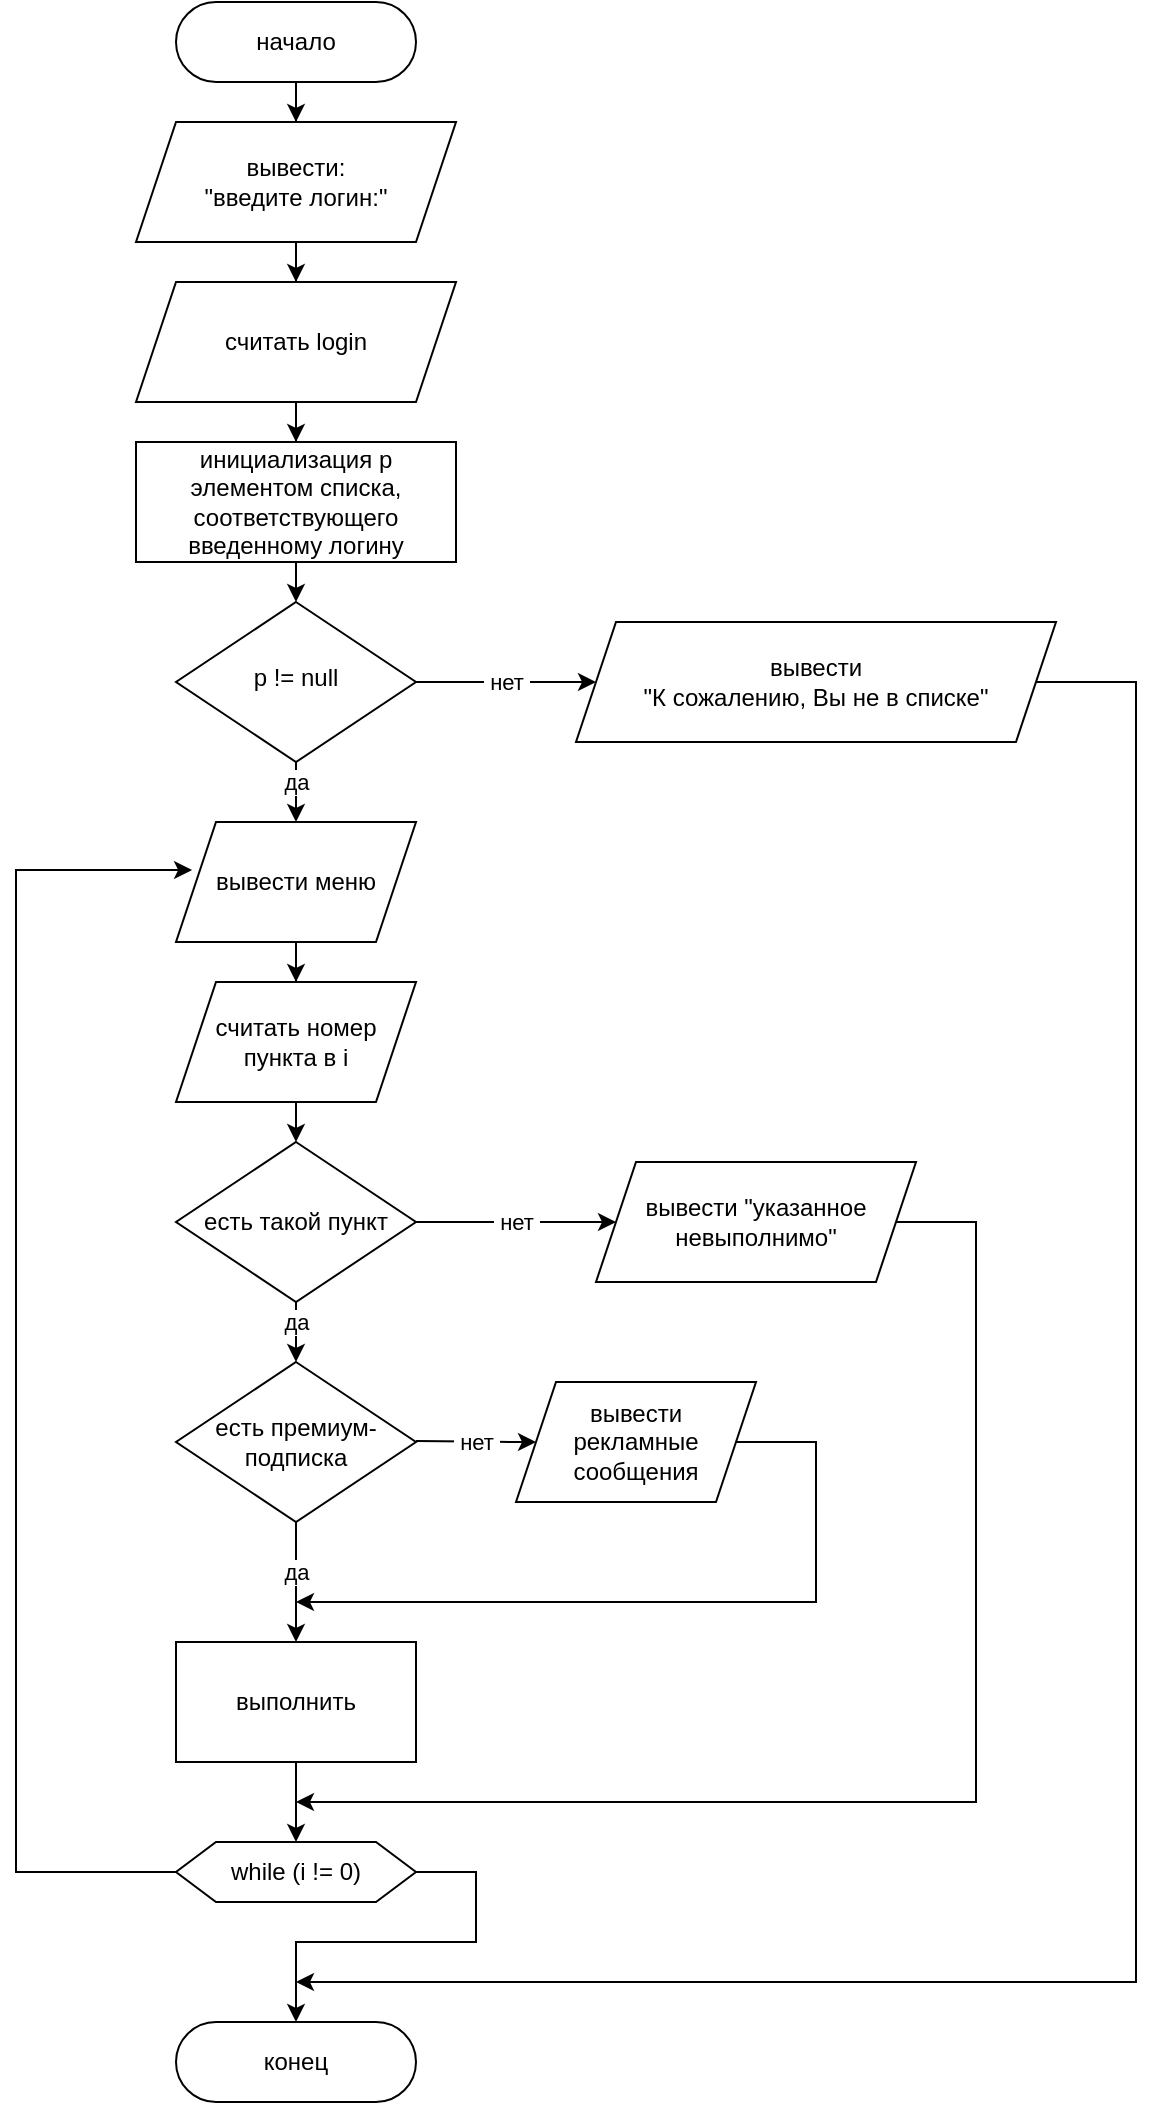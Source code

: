 <mxfile version="14.4.2" type="github">
  <diagram id="C5RBs43oDa-KdzZeNtuy" name="Page-1">
    <mxGraphModel dx="1360" dy="834" grid="1" gridSize="10" guides="1" tooltips="1" connect="1" arrows="1" fold="1" page="1" pageScale="1" pageWidth="827" pageHeight="1169" math="0" shadow="0">
      <root>
        <mxCell id="WIyWlLk6GJQsqaUBKTNV-0" />
        <mxCell id="WIyWlLk6GJQsqaUBKTNV-1" parent="WIyWlLk6GJQsqaUBKTNV-0" />
        <mxCell id="WIyWlLk6GJQsqaUBKTNV-3" value="начало" style="rounded=1;whiteSpace=wrap;html=1;fontSize=12;glass=0;strokeWidth=1;shadow=0;arcSize=50;" parent="WIyWlLk6GJQsqaUBKTNV-1" vertex="1">
          <mxGeometry x="160" y="80" width="120" height="40" as="geometry" />
        </mxCell>
        <mxCell id="WIyWlLk6GJQsqaUBKTNV-6" value="p != null" style="rhombus;whiteSpace=wrap;html=1;shadow=0;fontFamily=Helvetica;fontSize=12;align=center;strokeWidth=1;spacing=6;spacingTop=-4;" parent="WIyWlLk6GJQsqaUBKTNV-1" vertex="1">
          <mxGeometry x="160" y="380" width="120" height="80" as="geometry" />
        </mxCell>
        <mxCell id="WIyWlLk6GJQsqaUBKTNV-11" value="конец" style="rounded=1;whiteSpace=wrap;html=1;fontSize=12;glass=0;strokeWidth=1;shadow=0;arcSize=50;" parent="WIyWlLk6GJQsqaUBKTNV-1" vertex="1">
          <mxGeometry x="160" y="1090" width="120" height="40" as="geometry" />
        </mxCell>
        <mxCell id="_gr6Upn1tPUoESkPQy8E-13" value="" style="edgeStyle=orthogonalEdgeStyle;rounded=0;orthogonalLoop=1;jettySize=auto;html=1;" edge="1" parent="WIyWlLk6GJQsqaUBKTNV-1" source="_gr6Upn1tPUoESkPQy8E-0" target="_gr6Upn1tPUoESkPQy8E-2">
          <mxGeometry relative="1" as="geometry" />
        </mxCell>
        <mxCell id="_gr6Upn1tPUoESkPQy8E-0" value="вывести: &lt;br&gt;&quot;введите логин:&quot;" style="shape=parallelogram;perimeter=parallelogramPerimeter;whiteSpace=wrap;html=1;fixedSize=1;" vertex="1" parent="WIyWlLk6GJQsqaUBKTNV-1">
          <mxGeometry x="140" y="140" width="160" height="60" as="geometry" />
        </mxCell>
        <mxCell id="_gr6Upn1tPUoESkPQy8E-1" value="" style="rounded=0;html=1;jettySize=auto;orthogonalLoop=1;fontSize=11;endArrow=classic;endFill=1;endSize=6;strokeWidth=1;shadow=0;labelBackgroundColor=none;edgeStyle=orthogonalEdgeStyle;" edge="1" parent="WIyWlLk6GJQsqaUBKTNV-1" source="WIyWlLk6GJQsqaUBKTNV-3" target="_gr6Upn1tPUoESkPQy8E-0">
          <mxGeometry relative="1" as="geometry">
            <mxPoint x="220" y="120" as="sourcePoint" />
            <mxPoint x="220" y="240" as="targetPoint" />
          </mxGeometry>
        </mxCell>
        <mxCell id="_gr6Upn1tPUoESkPQy8E-14" value="" style="edgeStyle=orthogonalEdgeStyle;rounded=0;orthogonalLoop=1;jettySize=auto;html=1;" edge="1" parent="WIyWlLk6GJQsqaUBKTNV-1" source="_gr6Upn1tPUoESkPQy8E-2" target="_gr6Upn1tPUoESkPQy8E-3">
          <mxGeometry relative="1" as="geometry" />
        </mxCell>
        <mxCell id="_gr6Upn1tPUoESkPQy8E-2" value="считать login" style="shape=parallelogram;perimeter=parallelogramPerimeter;whiteSpace=wrap;html=1;fixedSize=1;" vertex="1" parent="WIyWlLk6GJQsqaUBKTNV-1">
          <mxGeometry x="140" y="220" width="160" height="60" as="geometry" />
        </mxCell>
        <mxCell id="_gr6Upn1tPUoESkPQy8E-15" value="" style="edgeStyle=none;rounded=0;orthogonalLoop=1;jettySize=auto;html=1;endArrow=classic;endFill=1;endSize=6;" edge="1" parent="WIyWlLk6GJQsqaUBKTNV-1" source="_gr6Upn1tPUoESkPQy8E-3" target="WIyWlLk6GJQsqaUBKTNV-6">
          <mxGeometry relative="1" as="geometry" />
        </mxCell>
        <mxCell id="_gr6Upn1tPUoESkPQy8E-3" value="инициализация p элементом списка, соответствующего введенному логину" style="rounded=0;whiteSpace=wrap;html=1;" vertex="1" parent="WIyWlLk6GJQsqaUBKTNV-1">
          <mxGeometry x="140" y="300" width="160" height="60" as="geometry" />
        </mxCell>
        <mxCell id="_gr6Upn1tPUoESkPQy8E-49" style="edgeStyle=none;rounded=0;sketch=0;orthogonalLoop=1;jettySize=auto;html=1;shadow=0;endArrow=classic;endFill=1;endSize=6;" edge="1" parent="WIyWlLk6GJQsqaUBKTNV-1" source="_gr6Upn1tPUoESkPQy8E-4">
          <mxGeometry relative="1" as="geometry">
            <mxPoint x="220" y="1070" as="targetPoint" />
            <Array as="points">
              <mxPoint x="640" y="420" />
              <mxPoint x="640" y="1070" />
            </Array>
          </mxGeometry>
        </mxCell>
        <mxCell id="_gr6Upn1tPUoESkPQy8E-4" value="вывести &lt;br&gt;&quot;К сожалению, Вы не в списке&quot;" style="shape=parallelogram;perimeter=parallelogramPerimeter;whiteSpace=wrap;html=1;fixedSize=1;" vertex="1" parent="WIyWlLk6GJQsqaUBKTNV-1">
          <mxGeometry x="360" y="390" width="240" height="60" as="geometry" />
        </mxCell>
        <mxCell id="_gr6Upn1tPUoESkPQy8E-10" value="" style="edgeStyle=orthogonalEdgeStyle;rounded=0;orthogonalLoop=1;jettySize=auto;html=1;" edge="1" parent="WIyWlLk6GJQsqaUBKTNV-1" source="_gr6Upn1tPUoESkPQy8E-6" target="_gr6Upn1tPUoESkPQy8E-9">
          <mxGeometry relative="1" as="geometry" />
        </mxCell>
        <mxCell id="_gr6Upn1tPUoESkPQy8E-6" value="вывести меню" style="shape=parallelogram;perimeter=parallelogramPerimeter;whiteSpace=wrap;html=1;fixedSize=1;" vertex="1" parent="WIyWlLk6GJQsqaUBKTNV-1">
          <mxGeometry x="160" y="490" width="120" height="60" as="geometry" />
        </mxCell>
        <mxCell id="_gr6Upn1tPUoESkPQy8E-26" value="" style="edgeStyle=none;rounded=0;sketch=0;orthogonalLoop=1;jettySize=auto;html=1;shadow=0;endArrow=classic;endFill=1;endSize=6;" edge="1" parent="WIyWlLk6GJQsqaUBKTNV-1" source="_gr6Upn1tPUoESkPQy8E-9" target="_gr6Upn1tPUoESkPQy8E-25">
          <mxGeometry relative="1" as="geometry" />
        </mxCell>
        <mxCell id="_gr6Upn1tPUoESkPQy8E-9" value="считать номер пункта в i" style="shape=parallelogram;perimeter=parallelogramPerimeter;whiteSpace=wrap;html=1;fixedSize=1;" vertex="1" parent="WIyWlLk6GJQsqaUBKTNV-1">
          <mxGeometry x="160" y="570" width="120" height="60" as="geometry" />
        </mxCell>
        <mxCell id="_gr6Upn1tPUoESkPQy8E-21" value="" style="endArrow=classic;html=1;shadow=0;" edge="1" parent="WIyWlLk6GJQsqaUBKTNV-1" target="_gr6Upn1tPUoESkPQy8E-4">
          <mxGeometry relative="1" as="geometry">
            <mxPoint x="280" y="420" as="sourcePoint" />
            <mxPoint x="370" y="420" as="targetPoint" />
            <Array as="points">
              <mxPoint x="370" y="420" />
            </Array>
          </mxGeometry>
        </mxCell>
        <mxCell id="_gr6Upn1tPUoESkPQy8E-22" value="&amp;nbsp;нет&amp;nbsp;" style="edgeLabel;resizable=0;html=1;align=center;verticalAlign=middle;" connectable="0" vertex="1" parent="_gr6Upn1tPUoESkPQy8E-21">
          <mxGeometry relative="1" as="geometry" />
        </mxCell>
        <mxCell id="_gr6Upn1tPUoESkPQy8E-23" value="" style="endArrow=classic;html=1;shadow=0;entryX=0.5;entryY=0;entryDx=0;entryDy=0;" edge="1" parent="WIyWlLk6GJQsqaUBKTNV-1" target="_gr6Upn1tPUoESkPQy8E-6">
          <mxGeometry relative="1" as="geometry">
            <mxPoint x="220" y="460" as="sourcePoint" />
            <mxPoint x="320" y="460" as="targetPoint" />
          </mxGeometry>
        </mxCell>
        <mxCell id="_gr6Upn1tPUoESkPQy8E-24" value="&amp;nbsp;да&amp;nbsp;" style="edgeLabel;resizable=0;html=1;align=center;verticalAlign=middle;" connectable="0" vertex="1" parent="_gr6Upn1tPUoESkPQy8E-23">
          <mxGeometry relative="1" as="geometry">
            <mxPoint y="-5" as="offset" />
          </mxGeometry>
        </mxCell>
        <mxCell id="_gr6Upn1tPUoESkPQy8E-25" value="есть такой пункт" style="rhombus;whiteSpace=wrap;html=1;" vertex="1" parent="WIyWlLk6GJQsqaUBKTNV-1">
          <mxGeometry x="160" y="650" width="120" height="80" as="geometry" />
        </mxCell>
        <mxCell id="_gr6Upn1tPUoESkPQy8E-27" value="" style="endArrow=classic;html=1;shadow=0;exitX=1;exitY=0.5;exitDx=0;exitDy=0;" edge="1" parent="WIyWlLk6GJQsqaUBKTNV-1" source="_gr6Upn1tPUoESkPQy8E-25" target="_gr6Upn1tPUoESkPQy8E-29">
          <mxGeometry relative="1" as="geometry">
            <mxPoint x="280" y="709.5" as="sourcePoint" />
            <mxPoint x="380" y="709.5" as="targetPoint" />
          </mxGeometry>
        </mxCell>
        <mxCell id="_gr6Upn1tPUoESkPQy8E-28" value="&amp;nbsp;нет&amp;nbsp;" style="edgeLabel;resizable=0;html=1;align=center;verticalAlign=middle;" connectable="0" vertex="1" parent="_gr6Upn1tPUoESkPQy8E-27">
          <mxGeometry relative="1" as="geometry" />
        </mxCell>
        <mxCell id="_gr6Upn1tPUoESkPQy8E-45" style="edgeStyle=none;rounded=0;sketch=0;orthogonalLoop=1;jettySize=auto;html=1;shadow=0;endArrow=classic;endFill=1;endSize=6;exitX=1;exitY=0.5;exitDx=0;exitDy=0;" edge="1" parent="WIyWlLk6GJQsqaUBKTNV-1" source="_gr6Upn1tPUoESkPQy8E-29">
          <mxGeometry relative="1" as="geometry">
            <mxPoint x="220" y="980" as="targetPoint" />
            <Array as="points">
              <mxPoint x="560" y="690" />
              <mxPoint x="560" y="980" />
            </Array>
          </mxGeometry>
        </mxCell>
        <mxCell id="_gr6Upn1tPUoESkPQy8E-29" value="вывести &quot;указанное невыполнимо&quot;" style="shape=parallelogram;perimeter=parallelogramPerimeter;whiteSpace=wrap;html=1;fixedSize=1;" vertex="1" parent="WIyWlLk6GJQsqaUBKTNV-1">
          <mxGeometry x="370" y="660" width="160" height="60" as="geometry" />
        </mxCell>
        <mxCell id="_gr6Upn1tPUoESkPQy8E-30" value="" style="endArrow=classic;html=1;shadow=0;entryX=0.5;entryY=0;entryDx=0;entryDy=0;exitX=0.5;exitY=1;exitDx=0;exitDy=0;" edge="1" parent="WIyWlLk6GJQsqaUBKTNV-1" source="_gr6Upn1tPUoESkPQy8E-25" target="_gr6Upn1tPUoESkPQy8E-33">
          <mxGeometry relative="1" as="geometry">
            <mxPoint x="219.5" y="750" as="sourcePoint" />
            <mxPoint x="220" y="830" as="targetPoint" />
          </mxGeometry>
        </mxCell>
        <mxCell id="_gr6Upn1tPUoESkPQy8E-31" value="&amp;nbsp;да&amp;nbsp;" style="edgeLabel;resizable=0;html=1;align=center;verticalAlign=middle;" connectable="0" vertex="1" parent="_gr6Upn1tPUoESkPQy8E-30">
          <mxGeometry relative="1" as="geometry">
            <mxPoint y="-5" as="offset" />
          </mxGeometry>
        </mxCell>
        <mxCell id="_gr6Upn1tPUoESkPQy8E-44" value="" style="edgeStyle=none;rounded=0;sketch=0;orthogonalLoop=1;jettySize=auto;html=1;shadow=0;endArrow=classic;endFill=1;endSize=6;" edge="1" parent="WIyWlLk6GJQsqaUBKTNV-1" source="_gr6Upn1tPUoESkPQy8E-32" target="_gr6Upn1tPUoESkPQy8E-42">
          <mxGeometry relative="1" as="geometry" />
        </mxCell>
        <mxCell id="_gr6Upn1tPUoESkPQy8E-32" value="выполнить" style="rounded=0;whiteSpace=wrap;html=1;" vertex="1" parent="WIyWlLk6GJQsqaUBKTNV-1">
          <mxGeometry x="160" y="900" width="120" height="60" as="geometry" />
        </mxCell>
        <mxCell id="_gr6Upn1tPUoESkPQy8E-33" value="есть премиум-подписка" style="rhombus;whiteSpace=wrap;html=1;" vertex="1" parent="WIyWlLk6GJQsqaUBKTNV-1">
          <mxGeometry x="160" y="760" width="120" height="80" as="geometry" />
        </mxCell>
        <mxCell id="_gr6Upn1tPUoESkPQy8E-41" style="edgeStyle=none;rounded=0;sketch=0;orthogonalLoop=1;jettySize=auto;html=1;shadow=0;endArrow=classic;endFill=1;endSize=6;exitX=1;exitY=0.5;exitDx=0;exitDy=0;" edge="1" parent="WIyWlLk6GJQsqaUBKTNV-1" source="_gr6Upn1tPUoESkPQy8E-35">
          <mxGeometry relative="1" as="geometry">
            <mxPoint x="220" y="880" as="targetPoint" />
            <Array as="points">
              <mxPoint x="480" y="800" />
              <mxPoint x="480" y="880" />
            </Array>
          </mxGeometry>
        </mxCell>
        <mxCell id="_gr6Upn1tPUoESkPQy8E-36" value="" style="endArrow=classic;html=1;shadow=0;entryX=0;entryY=0.5;entryDx=0;entryDy=0;" edge="1" parent="WIyWlLk6GJQsqaUBKTNV-1" target="_gr6Upn1tPUoESkPQy8E-35">
          <mxGeometry relative="1" as="geometry">
            <mxPoint x="280" y="799.5" as="sourcePoint" />
            <mxPoint x="380" y="799.5" as="targetPoint" />
            <Array as="points">
              <mxPoint x="330" y="800" />
            </Array>
          </mxGeometry>
        </mxCell>
        <mxCell id="_gr6Upn1tPUoESkPQy8E-37" value="&amp;nbsp;нет&amp;nbsp;" style="edgeLabel;resizable=0;html=1;align=center;verticalAlign=middle;" connectable="0" vertex="1" parent="_gr6Upn1tPUoESkPQy8E-36">
          <mxGeometry relative="1" as="geometry" />
        </mxCell>
        <mxCell id="_gr6Upn1tPUoESkPQy8E-38" value="" style="endArrow=classic;html=1;shadow=0;entryX=0.5;entryY=0;entryDx=0;entryDy=0;" edge="1" parent="WIyWlLk6GJQsqaUBKTNV-1" target="_gr6Upn1tPUoESkPQy8E-32">
          <mxGeometry relative="1" as="geometry">
            <mxPoint x="220" y="840" as="sourcePoint" />
            <mxPoint x="320" y="840" as="targetPoint" />
          </mxGeometry>
        </mxCell>
        <mxCell id="_gr6Upn1tPUoESkPQy8E-39" value="&amp;nbsp;да&amp;nbsp;" style="edgeLabel;resizable=0;html=1;align=center;verticalAlign=middle;" connectable="0" vertex="1" parent="_gr6Upn1tPUoESkPQy8E-38">
          <mxGeometry relative="1" as="geometry">
            <mxPoint y="-5" as="offset" />
          </mxGeometry>
        </mxCell>
        <mxCell id="_gr6Upn1tPUoESkPQy8E-43" style="edgeStyle=none;rounded=0;sketch=0;orthogonalLoop=1;jettySize=auto;html=1;entryX=0.067;entryY=0.4;entryDx=0;entryDy=0;entryPerimeter=0;shadow=0;endArrow=classic;endFill=1;endSize=6;" edge="1" parent="WIyWlLk6GJQsqaUBKTNV-1" source="_gr6Upn1tPUoESkPQy8E-42" target="_gr6Upn1tPUoESkPQy8E-6">
          <mxGeometry relative="1" as="geometry">
            <Array as="points">
              <mxPoint x="80" y="1015" />
              <mxPoint x="80" y="514" />
            </Array>
          </mxGeometry>
        </mxCell>
        <mxCell id="_gr6Upn1tPUoESkPQy8E-46" style="edgeStyle=none;rounded=0;sketch=0;orthogonalLoop=1;jettySize=auto;html=1;entryX=0.5;entryY=0;entryDx=0;entryDy=0;shadow=0;endArrow=classic;endFill=1;endSize=6;" edge="1" parent="WIyWlLk6GJQsqaUBKTNV-1" source="_gr6Upn1tPUoESkPQy8E-42" target="WIyWlLk6GJQsqaUBKTNV-11">
          <mxGeometry relative="1" as="geometry">
            <Array as="points">
              <mxPoint x="310" y="1015" />
              <mxPoint x="310" y="1050" />
              <mxPoint x="220" y="1050" />
            </Array>
          </mxGeometry>
        </mxCell>
        <mxCell id="_gr6Upn1tPUoESkPQy8E-42" value="while (i != 0)" style="shape=hexagon;perimeter=hexagonPerimeter2;whiteSpace=wrap;html=1;fixedSize=1;" vertex="1" parent="WIyWlLk6GJQsqaUBKTNV-1">
          <mxGeometry x="160" y="1000" width="120" height="30" as="geometry" />
        </mxCell>
        <mxCell id="_gr6Upn1tPUoESkPQy8E-35" value="вывести &lt;br&gt;рекламные сообщения" style="shape=parallelogram;perimeter=parallelogramPerimeter;whiteSpace=wrap;html=1;fixedSize=1;" vertex="1" parent="WIyWlLk6GJQsqaUBKTNV-1">
          <mxGeometry x="330" y="770" width="120" height="60" as="geometry" />
        </mxCell>
      </root>
    </mxGraphModel>
  </diagram>
</mxfile>
